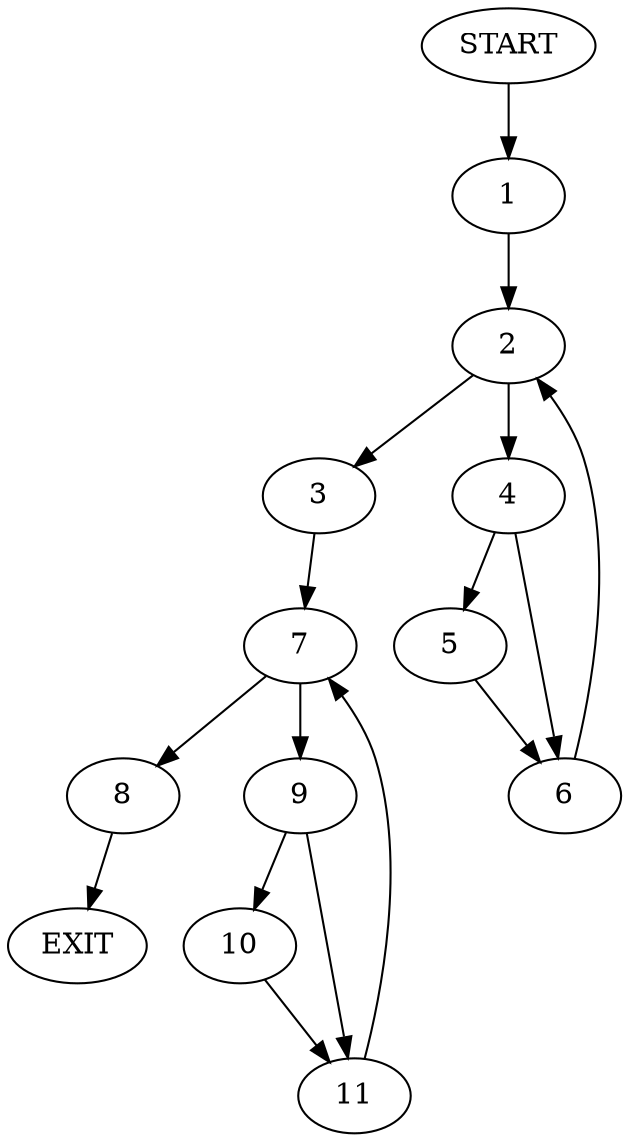 digraph {
0 [label="START"]
12 [label="EXIT"]
0 -> 1
1 -> 2
2 -> 3
2 -> 4
4 -> 5
4 -> 6
3 -> 7
5 -> 6
6 -> 2
7 -> 8
7 -> 9
8 -> 12
9 -> 10
9 -> 11
11 -> 7
10 -> 11
}
